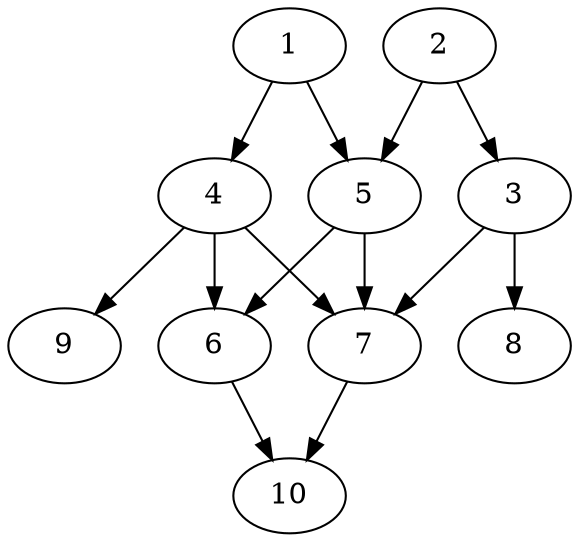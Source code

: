 // DAG automatically generated by daggen at Tue Aug  6 16:21:19 2019
// ./daggen --dot -n 10 --ccr 0.4 --fat 0.5 --regular 0.5 --density 0.8 --mindata 5242880 --maxdata 52428800 
digraph G {
  1 [size="92958720", alpha="0.02", expect_size="37183488"] 
  1 -> 4 [size ="37183488"]
  1 -> 5 [size ="37183488"]
  2 [size="105589760", alpha="0.03", expect_size="42235904"] 
  2 -> 3 [size ="42235904"]
  2 -> 5 [size ="42235904"]
  3 [size="99202560", alpha="0.17", expect_size="39681024"] 
  3 -> 7 [size ="39681024"]
  3 -> 8 [size ="39681024"]
  4 [size="58769920", alpha="0.00", expect_size="23507968"] 
  4 -> 6 [size ="23507968"]
  4 -> 7 [size ="23507968"]
  4 -> 9 [size ="23507968"]
  5 [size="106856960", alpha="0.09", expect_size="42742784"] 
  5 -> 6 [size ="42742784"]
  5 -> 7 [size ="42742784"]
  6 [size="47841280", alpha="0.14", expect_size="19136512"] 
  6 -> 10 [size ="19136512"]
  7 [size="17272320", alpha="0.06", expect_size="6908928"] 
  7 -> 10 [size ="6908928"]
  8 [size="14269440", alpha="0.14", expect_size="5707776"] 
  9 [size="98385920", alpha="0.14", expect_size="39354368"] 
  10 [size="121794560", alpha="0.12", expect_size="48717824"] 
}
